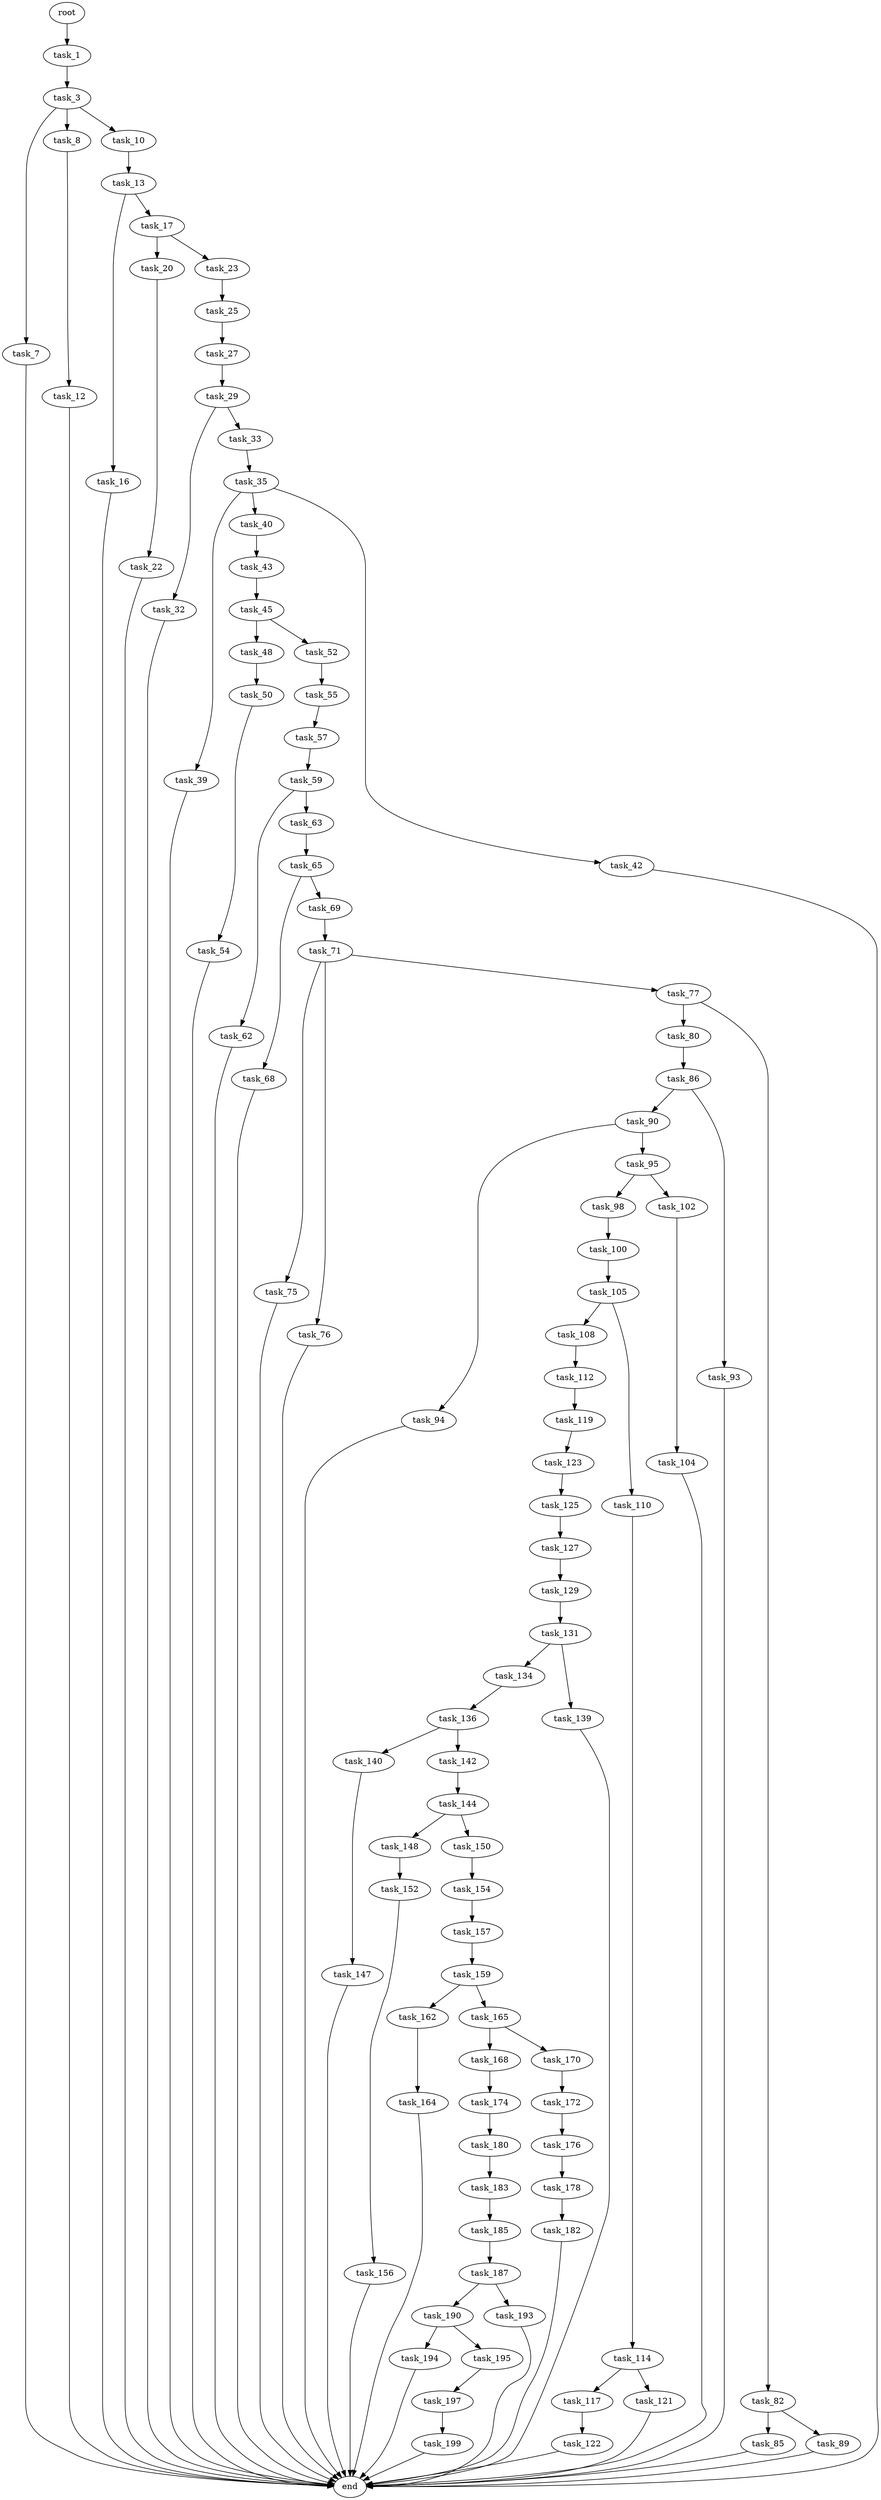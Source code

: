 digraph G {
  root [size="0.000000"];
  task_1 [size="685422049327.000000"];
  task_3 [size="368293445632.000000"];
  task_7 [size="1928569124.000000"];
  task_8 [size="435977645449.000000"];
  task_10 [size="367596632682.000000"];
  task_12 [size="24832877450.000000"];
  task_13 [size="368293445632.000000"];
  task_16 [size="2374038142.000000"];
  task_17 [size="8589934592.000000"];
  task_20 [size="22994654583.000000"];
  task_22 [size="549755813888.000000"];
  task_23 [size="255825304786.000000"];
  task_25 [size="68719476736.000000"];
  task_27 [size="1073741824000.000000"];
  task_29 [size="18071284985.000000"];
  task_32 [size="134217728000.000000"];
  task_33 [size="8589934592.000000"];
  task_35 [size="25601469545.000000"];
  task_39 [size="29346832724.000000"];
  task_40 [size="134217728000.000000"];
  task_42 [size="10104839496.000000"];
  task_43 [size="2027391145.000000"];
  task_45 [size="6797970567.000000"];
  task_48 [size="813982345.000000"];
  task_50 [size="49228591941.000000"];
  task_52 [size="93374237847.000000"];
  task_54 [size="685923544683.000000"];
  task_55 [size="134217728000.000000"];
  task_57 [size="26204753508.000000"];
  task_59 [size="22021779952.000000"];
  task_62 [size="782757789696.000000"];
  task_63 [size="16871769822.000000"];
  task_65 [size="30662580790.000000"];
  task_68 [size="21695521818.000000"];
  task_69 [size="145120531795.000000"];
  task_71 [size="231928233984.000000"];
  task_75 [size="68719476736.000000"];
  task_76 [size="4016211625.000000"];
  task_77 [size="1393810063013.000000"];
  task_80 [size="31339000779.000000"];
  task_82 [size="134415667965.000000"];
  task_85 [size="9999780883.000000"];
  task_86 [size="46562782155.000000"];
  task_89 [size="782757789696.000000"];
  task_90 [size="8432918014.000000"];
  task_93 [size="549755813888.000000"];
  task_94 [size="302575298098.000000"];
  task_95 [size="5464356839.000000"];
  task_98 [size="39018641839.000000"];
  task_100 [size="5511506706.000000"];
  task_102 [size="58493628352.000000"];
  task_104 [size="42628834056.000000"];
  task_105 [size="417220849478.000000"];
  task_108 [size="28991029248.000000"];
  task_110 [size="134217728000.000000"];
  task_112 [size="28991029248.000000"];
  task_114 [size="693672274981.000000"];
  task_117 [size="807636145345.000000"];
  task_119 [size="4595854171.000000"];
  task_121 [size="105207220722.000000"];
  task_122 [size="134217728000.000000"];
  task_123 [size="368293445632.000000"];
  task_125 [size="549755813888.000000"];
  task_127 [size="9484383426.000000"];
  task_129 [size="1802216256.000000"];
  task_131 [size="21278017324.000000"];
  task_134 [size="749327007.000000"];
  task_136 [size="23314477471.000000"];
  task_139 [size="368293445632.000000"];
  task_140 [size="817382338.000000"];
  task_142 [size="17201533076.000000"];
  task_144 [size="782757789696.000000"];
  task_147 [size="29934327575.000000"];
  task_148 [size="782757789696.000000"];
  task_150 [size="1073741824000.000000"];
  task_152 [size="20946902279.000000"];
  task_154 [size="930250596846.000000"];
  task_156 [size="782757789696.000000"];
  task_157 [size="549755813888.000000"];
  task_159 [size="19599858931.000000"];
  task_162 [size="47022701354.000000"];
  task_164 [size="13644904668.000000"];
  task_165 [size="46873216289.000000"];
  task_168 [size="949550423940.000000"];
  task_170 [size="27690632707.000000"];
  task_172 [size="252059394982.000000"];
  task_174 [size="782757789696.000000"];
  task_176 [size="134217728000.000000"];
  task_178 [size="8589934592.000000"];
  task_180 [size="542188246474.000000"];
  task_182 [size="11031596073.000000"];
  task_183 [size="231928233984.000000"];
  task_185 [size="34749257337.000000"];
  task_187 [size="341014108811.000000"];
  task_190 [size="1662907672.000000"];
  task_193 [size="694268145.000000"];
  task_194 [size="167840616780.000000"];
  task_195 [size="6179143394.000000"];
  task_197 [size="13515976908.000000"];
  task_199 [size="273725080040.000000"];
  end [size="0.000000"];

  root -> task_1 [size="1.000000"];
  task_1 -> task_3 [size="679477248.000000"];
  task_3 -> task_7 [size="411041792.000000"];
  task_3 -> task_8 [size="411041792.000000"];
  task_3 -> task_10 [size="411041792.000000"];
  task_7 -> end [size="1.000000"];
  task_8 -> task_12 [size="536870912.000000"];
  task_10 -> task_13 [size="411041792.000000"];
  task_12 -> end [size="1.000000"];
  task_13 -> task_16 [size="411041792.000000"];
  task_13 -> task_17 [size="411041792.000000"];
  task_16 -> end [size="1.000000"];
  task_17 -> task_20 [size="33554432.000000"];
  task_17 -> task_23 [size="33554432.000000"];
  task_20 -> task_22 [size="33554432.000000"];
  task_22 -> end [size="1.000000"];
  task_23 -> task_25 [size="411041792.000000"];
  task_25 -> task_27 [size="134217728.000000"];
  task_27 -> task_29 [size="838860800.000000"];
  task_29 -> task_32 [size="679477248.000000"];
  task_29 -> task_33 [size="679477248.000000"];
  task_32 -> end [size="1.000000"];
  task_33 -> task_35 [size="33554432.000000"];
  task_35 -> task_39 [size="679477248.000000"];
  task_35 -> task_40 [size="679477248.000000"];
  task_35 -> task_42 [size="679477248.000000"];
  task_39 -> end [size="1.000000"];
  task_40 -> task_43 [size="209715200.000000"];
  task_42 -> end [size="1.000000"];
  task_43 -> task_45 [size="33554432.000000"];
  task_45 -> task_48 [size="134217728.000000"];
  task_45 -> task_52 [size="134217728.000000"];
  task_48 -> task_50 [size="33554432.000000"];
  task_50 -> task_54 [size="134217728.000000"];
  task_52 -> task_55 [size="75497472.000000"];
  task_54 -> end [size="1.000000"];
  task_55 -> task_57 [size="209715200.000000"];
  task_57 -> task_59 [size="838860800.000000"];
  task_59 -> task_62 [size="536870912.000000"];
  task_59 -> task_63 [size="536870912.000000"];
  task_62 -> end [size="1.000000"];
  task_63 -> task_65 [size="536870912.000000"];
  task_65 -> task_68 [size="33554432.000000"];
  task_65 -> task_69 [size="33554432.000000"];
  task_68 -> end [size="1.000000"];
  task_69 -> task_71 [size="209715200.000000"];
  task_71 -> task_75 [size="301989888.000000"];
  task_71 -> task_76 [size="301989888.000000"];
  task_71 -> task_77 [size="301989888.000000"];
  task_75 -> end [size="1.000000"];
  task_76 -> end [size="1.000000"];
  task_77 -> task_80 [size="838860800.000000"];
  task_77 -> task_82 [size="838860800.000000"];
  task_80 -> task_86 [size="536870912.000000"];
  task_82 -> task_85 [size="134217728.000000"];
  task_82 -> task_89 [size="134217728.000000"];
  task_85 -> end [size="1.000000"];
  task_86 -> task_90 [size="75497472.000000"];
  task_86 -> task_93 [size="75497472.000000"];
  task_89 -> end [size="1.000000"];
  task_90 -> task_94 [size="301989888.000000"];
  task_90 -> task_95 [size="301989888.000000"];
  task_93 -> end [size="1.000000"];
  task_94 -> end [size="1.000000"];
  task_95 -> task_98 [size="134217728.000000"];
  task_95 -> task_102 [size="134217728.000000"];
  task_98 -> task_100 [size="33554432.000000"];
  task_100 -> task_105 [size="301989888.000000"];
  task_102 -> task_104 [size="75497472.000000"];
  task_104 -> end [size="1.000000"];
  task_105 -> task_108 [size="411041792.000000"];
  task_105 -> task_110 [size="411041792.000000"];
  task_108 -> task_112 [size="75497472.000000"];
  task_110 -> task_114 [size="209715200.000000"];
  task_112 -> task_119 [size="75497472.000000"];
  task_114 -> task_117 [size="536870912.000000"];
  task_114 -> task_121 [size="536870912.000000"];
  task_117 -> task_122 [size="679477248.000000"];
  task_119 -> task_123 [size="301989888.000000"];
  task_121 -> end [size="1.000000"];
  task_122 -> end [size="1.000000"];
  task_123 -> task_125 [size="411041792.000000"];
  task_125 -> task_127 [size="536870912.000000"];
  task_127 -> task_129 [size="301989888.000000"];
  task_129 -> task_131 [size="75497472.000000"];
  task_131 -> task_134 [size="411041792.000000"];
  task_131 -> task_139 [size="411041792.000000"];
  task_134 -> task_136 [size="75497472.000000"];
  task_136 -> task_140 [size="411041792.000000"];
  task_136 -> task_142 [size="411041792.000000"];
  task_139 -> end [size="1.000000"];
  task_140 -> task_147 [size="75497472.000000"];
  task_142 -> task_144 [size="838860800.000000"];
  task_144 -> task_148 [size="679477248.000000"];
  task_144 -> task_150 [size="679477248.000000"];
  task_147 -> end [size="1.000000"];
  task_148 -> task_152 [size="679477248.000000"];
  task_150 -> task_154 [size="838860800.000000"];
  task_152 -> task_156 [size="838860800.000000"];
  task_154 -> task_157 [size="838860800.000000"];
  task_156 -> end [size="1.000000"];
  task_157 -> task_159 [size="536870912.000000"];
  task_159 -> task_162 [size="536870912.000000"];
  task_159 -> task_165 [size="536870912.000000"];
  task_162 -> task_164 [size="33554432.000000"];
  task_164 -> end [size="1.000000"];
  task_165 -> task_168 [size="75497472.000000"];
  task_165 -> task_170 [size="75497472.000000"];
  task_168 -> task_174 [size="679477248.000000"];
  task_170 -> task_172 [size="33554432.000000"];
  task_172 -> task_176 [size="411041792.000000"];
  task_174 -> task_180 [size="679477248.000000"];
  task_176 -> task_178 [size="209715200.000000"];
  task_178 -> task_182 [size="33554432.000000"];
  task_180 -> task_183 [size="411041792.000000"];
  task_182 -> end [size="1.000000"];
  task_183 -> task_185 [size="301989888.000000"];
  task_185 -> task_187 [size="838860800.000000"];
  task_187 -> task_190 [size="411041792.000000"];
  task_187 -> task_193 [size="411041792.000000"];
  task_190 -> task_194 [size="33554432.000000"];
  task_190 -> task_195 [size="33554432.000000"];
  task_193 -> end [size="1.000000"];
  task_194 -> end [size="1.000000"];
  task_195 -> task_197 [size="411041792.000000"];
  task_197 -> task_199 [size="838860800.000000"];
  task_199 -> end [size="1.000000"];
}
